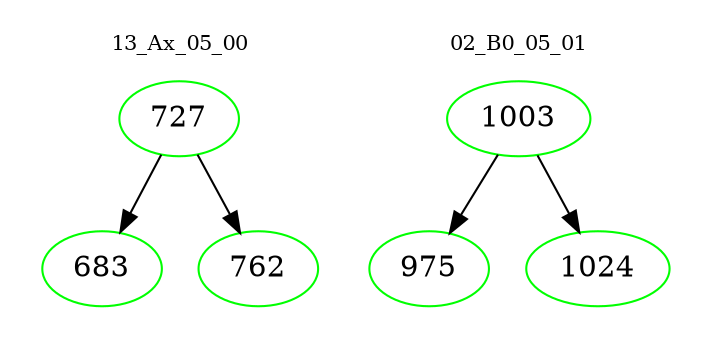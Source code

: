 digraph{
subgraph cluster_0 {
color = white
label = "13_Ax_05_00";
fontsize=10;
T0_727 [label="727", color="green"]
T0_727 -> T0_683 [color="black"]
T0_683 [label="683", color="green"]
T0_727 -> T0_762 [color="black"]
T0_762 [label="762", color="green"]
}
subgraph cluster_1 {
color = white
label = "02_B0_05_01";
fontsize=10;
T1_1003 [label="1003", color="green"]
T1_1003 -> T1_975 [color="black"]
T1_975 [label="975", color="green"]
T1_1003 -> T1_1024 [color="black"]
T1_1024 [label="1024", color="green"]
}
}
